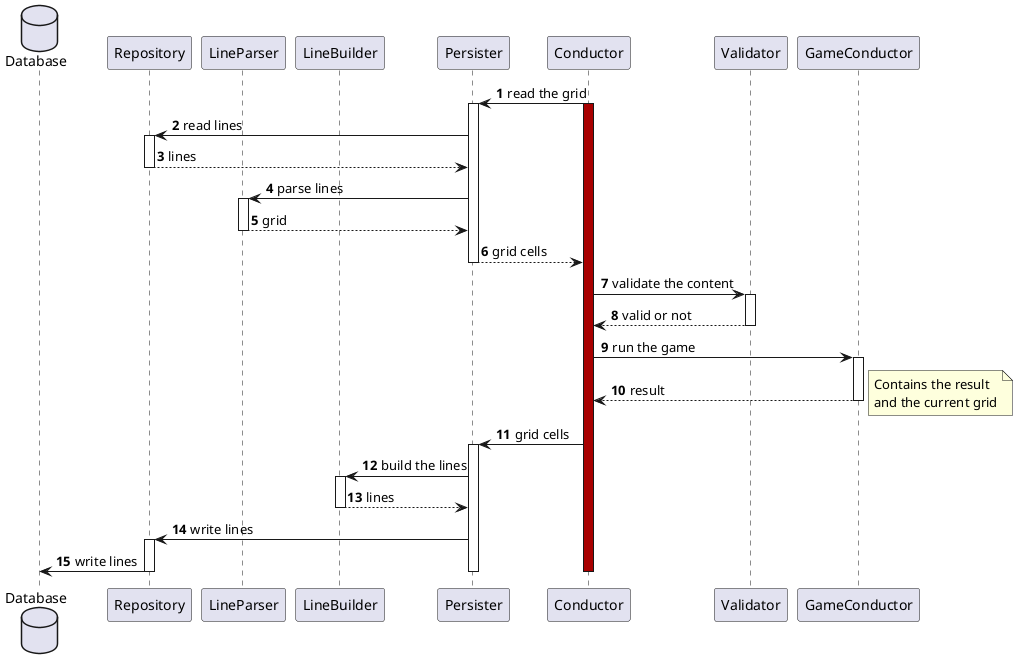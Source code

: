 @startuml
'https://plantuml.com/sequence-diagram

autonumber

database Database

participant Repository
participant LineParser
participant LineBuilder
participant Persister

participant Conductor
participant Validator
participant GameConductor

Persister <- Conductor: read the grid
activate Conductor #A80000
activate Persister

Repository <- Persister: read lines
activate Repository
Repository --> Persister: lines
deactivate Repository

Persister -> LineParser: parse lines
activate LineParser
LineParser --> Persister: grid
deactivate LineParser

Persister --> Conductor: grid cells

deactivate Persister

Validator <- Conductor: validate the content
activate Validator
Validator --> Conductor: valid or not
deactivate Validator

Conductor -> GameConductor: run the game
activate GameConductor

GameConductor --> Conductor: result
note right
    Contains the result
    and the current grid
end note
deactivate GameConductor

Conductor -> Persister: grid cells
activate Persister

Persister -> LineBuilder: build the lines
activate LineBuilder
LineBuilder --> Persister: lines
deactivate LineBuilder

Persister -> Repository: write lines
activate Repository
Repository -> Database: write lines
deactivate Repository
deactivate Persister
deactivate Conductor

@enduml
